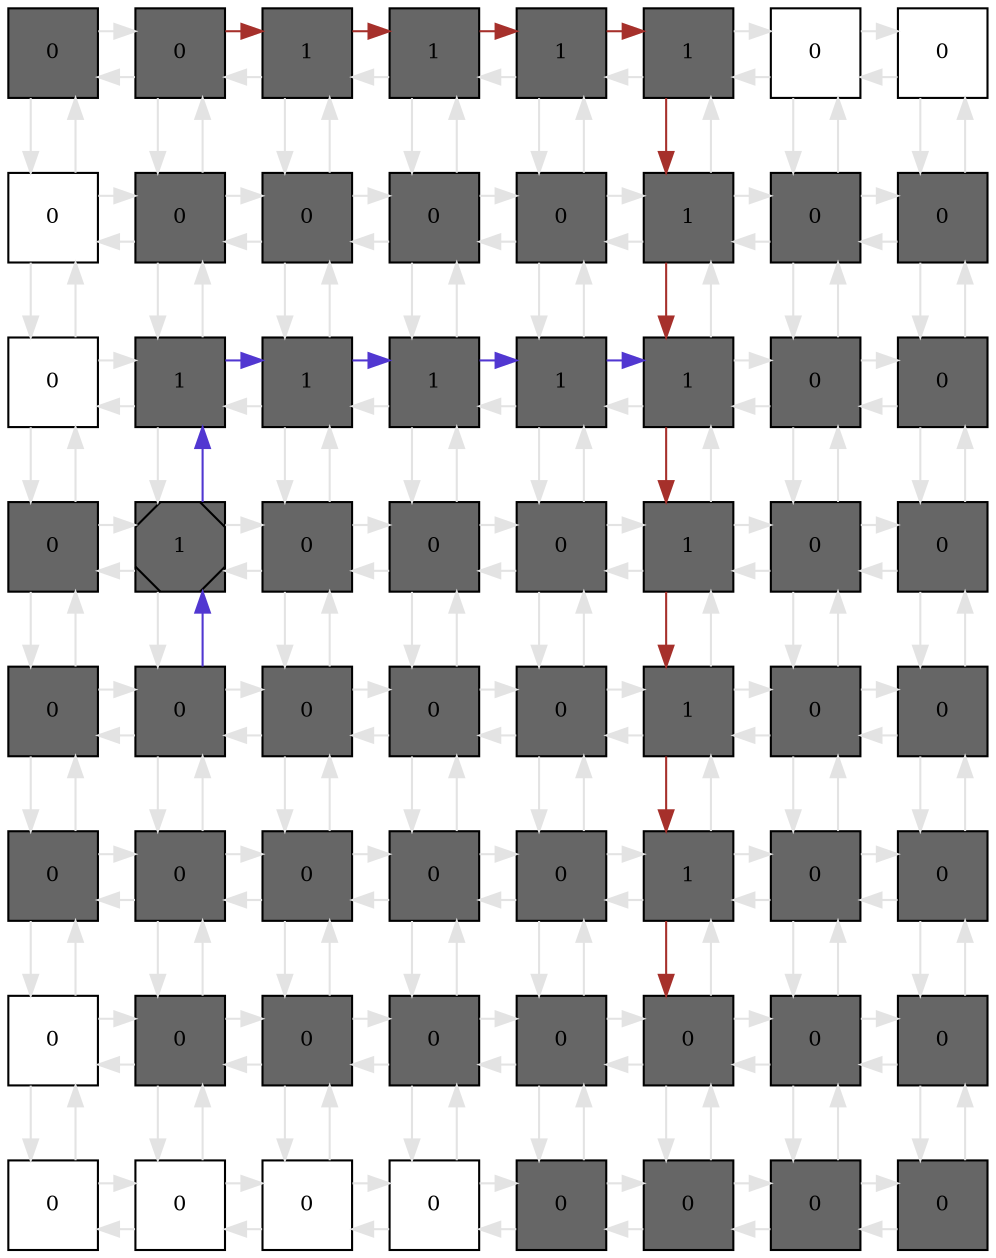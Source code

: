 digraph layout  {
rankdir=TB;
splines=ortho;
node [fixedsize=false, style=filled, width="0.6"];
edge [constraint=false];
0 [fillcolor="#666666", fontsize=10, label=0, shape=square, tooltip="name:  TGFBR_stimulus ,\nin_degree: 2,\nout_degree: 2"];
1 [fillcolor="#666666", fontsize=10, label=0, shape=square, tooltip="name:  TGFBR ,\nin_degree: 3,\nout_degree: 3"];
2 [fillcolor="#666666", fontsize=10, label=1, shape=square, tooltip="name:  SMAD ,\nin_degree: 3,\nout_degree: 3"];
3 [fillcolor="#666666", fontsize=10, label=1, shape=square, tooltip="name:  DNA_damage ,\nin_degree: 3,\nout_degree: 3"];
4 [fillcolor="#666666", fontsize=10, label=1, shape=square, tooltip="name:  notMDM2 ,\nin_degree: 3,\nout_degree: 3"];
5 [fillcolor="#666666", fontsize=10, label=1, shape=square, tooltip="name:  p14 ,\nin_degree: 3,\nout_degree: 3"];
6 [fillcolor="#FFFFFF", fontsize=10, label=0, shape=square, tooltip="name: None,\nin_degree: 3,\nout_degree: 3"];
7 [fillcolor="#FFFFFF", fontsize=10, label=0, shape=square, tooltip="name: None,\nin_degree: 2,\nout_degree: 2"];
8 [fillcolor="#FFFFFF", fontsize=10, label=0, shape=square, tooltip="name: None,\nin_degree: 3,\nout_degree: 3"];
9 [fillcolor="#666666", fontsize=10, label=0, shape=square, tooltip="name:  TAK1 ,\nin_degree: 4,\nout_degree: 4"];
10 [fillcolor="#666666", fontsize=10, label=0, shape=square, tooltip="name:  GADD45 ,\nin_degree: 4,\nout_degree: 4"];
11 [fillcolor="#666666", fontsize=10, label=0, shape=square, tooltip="name:  ATM ,\nin_degree: 4,\nout_degree: 4"];
12 [fillcolor="#666666", fontsize=10, label=0, shape=square, tooltip="name:  p53 ,\nin_degree: 4,\nout_degree: 4"];
13 [fillcolor="#666666", fontsize=10, label=1, shape=square, tooltip="name:  MDM2 ,\nin_degree: 4,\nout_degree: 4"];
14 [fillcolor="#666666", fontsize=10, label=0, shape=square, tooltip="name:  PTEN ,\nin_degree: 4,\nout_degree: 4"];
15 [fillcolor="#666666", fontsize=10, label=0, shape=square, tooltip="name:  Growth_Arrest ,\nin_degree: 3,\nout_degree: 3"];
16 [fillcolor="#FFFFFF", fontsize=10, label=0, shape=square, tooltip="name: None,\nin_degree: 3,\nout_degree: 3"];
17 [fillcolor="#666666", fontsize=10, label=1, shape=square, tooltip="name:  MTK1 ,\nin_degree: 4,\nout_degree: 4"];
18 [fillcolor="#666666", fontsize=10, label=1, shape=square, tooltip="name:  TAOK ,\nin_degree: 4,\nout_degree: 4"];
19 [fillcolor="#666666", fontsize=10, label=1, shape=square, tooltip="name:  BCL2 ,\nin_degree: 4,\nout_degree: 4"];
20 [fillcolor="#666666", fontsize=10, label=1, shape=square, tooltip="name:  Apoptosis ,\nin_degree: 4,\nout_degree: 4"];
21 [fillcolor="#666666", fontsize=10, label=1, shape=square, tooltip="name:  FOXO3 ,\nin_degree: 4,\nout_degree: 4"];
22 [fillcolor="#666666", fontsize=10, label=0, shape=square, tooltip="name:  AKT ,\nin_degree: 4,\nout_degree: 4"];
23 [fillcolor="#666666", fontsize=10, label=0, shape=square, tooltip="name:  p21 ,\nin_degree: 3,\nout_degree: 3"];
24 [fillcolor="#666666", fontsize=10, label=0, shape=square, tooltip="name:  MAX ,\nin_degree: 3,\nout_degree: 3"];
25 [fillcolor="#666666", fontsize=10, label=1, shape=Msquare, tooltip="name:  p38 ,\nin_degree: 4,\nout_degree: 4"];
26 [fillcolor="#666666", fontsize=10, label=0, shape=square, tooltip="name:  ATF2 ,\nin_degree: 4,\nout_degree: 4"];
27 [fillcolor="#666666", fontsize=10, label=0, shape=square, tooltip="name:  CREB ,\nin_degree: 4,\nout_degree: 4"];
28 [fillcolor="#666666", fontsize=10, label=0, shape=square, tooltip="name:  MSK ,\nin_degree: 4,\nout_degree: 4"];
29 [fillcolor="#666666", fontsize=10, label=1, shape=square, tooltip="name:  MYC ,\nin_degree: 4,\nout_degree: 4"];
30 [fillcolor="#666666", fontsize=10, label=0, shape=square, tooltip="name:  PDK1 ,\nin_degree: 4,\nout_degree: 4"];
31 [fillcolor="#666666", fontsize=10, label=0, shape=square, tooltip="name:  Proliferation ,\nin_degree: 3,\nout_degree: 3"];
32 [fillcolor="#666666", fontsize=10, label=0, shape=square, tooltip="name:  notDUSP1 ,\nin_degree: 3,\nout_degree: 3"];
33 [fillcolor="#666666", fontsize=10, label=0, shape=square, tooltip="name:  JNK ,\nin_degree: 4,\nout_degree: 4"];
34 [fillcolor="#666666", fontsize=10, label=0, shape=square, tooltip="name:  MAP3K1_3 ,\nin_degree: 4,\nout_degree: 4"];
35 [fillcolor="#666666", fontsize=10, label=0, shape=square, tooltip="name:  DUSP1 ,\nin_degree: 4,\nout_degree: 4"];
36 [fillcolor="#666666", fontsize=10, label=0, shape=square, tooltip="name:  RAS ,\nin_degree: 4,\nout_degree: 4"];
37 [fillcolor="#666666", fontsize=10, label=1, shape=square, tooltip="name:  PI3K ,\nin_degree: 4,\nout_degree: 4"];
38 [fillcolor="#666666", fontsize=10, label=0, shape=square, tooltip="name:  RAF ,\nin_degree: 4,\nout_degree: 4"];
39 [fillcolor="#666666", fontsize=10, label=0, shape=square, tooltip="name:  p70 ,\nin_degree: 3,\nout_degree: 3"];
40 [fillcolor="#666666", fontsize=10, label=0, shape=square, tooltip="name:  PPP2CA ,\nin_degree: 3,\nout_degree: 3"];
41 [fillcolor="#666666", fontsize=10, label=0, shape=square, tooltip="name:  ELK1 ,\nin_degree: 4,\nout_degree: 4"];
42 [fillcolor="#666666", fontsize=10, label=0, shape=square, tooltip="name:  MEK1_2 ,\nin_degree: 4,\nout_degree: 4"];
43 [fillcolor="#666666", fontsize=10, label=0, shape=square, tooltip="name:  FOS ,\nin_degree: 4,\nout_degree: 4"];
44 [fillcolor="#666666", fontsize=10, label=0, shape=square, tooltip="name:  ERK ,\nin_degree: 4,\nout_degree: 4"];
45 [fillcolor="#666666", fontsize=10, label=1, shape=square, tooltip="name:  GAB1 ,\nin_degree: 4,\nout_degree: 4"];
46 [fillcolor="#666666", fontsize=10, label=0, shape=square, tooltip="name:  PKC ,\nin_degree: 4,\nout_degree: 4"];
47 [fillcolor="#666666", fontsize=10, label=0, shape=square, tooltip="name:  PLCG ,\nin_degree: 3,\nout_degree: 3"];
48 [fillcolor="#FFFFFF", fontsize=10, label=0, shape=square, tooltip="name: None,\nin_degree: 3,\nout_degree: 3"];
49 [fillcolor="#666666", fontsize=10, label=0, shape=square, tooltip="name:  JUN ,\nin_degree: 4,\nout_degree: 4"];
50 [fillcolor="#666666", fontsize=10, label=0, shape=square, tooltip="name:  AP1 ,\nin_degree: 4,\nout_degree: 4"];
51 [fillcolor="#666666", fontsize=10, label=0, shape=square, tooltip="name:  RSK ,\nin_degree: 4,\nout_degree: 4"];
52 [fillcolor="#666666", fontsize=10, label=0, shape=square, tooltip="name:  SOS ,\nin_degree: 4,\nout_degree: 4"];
53 [fillcolor="#666666", fontsize=10, label=0, shape=square, tooltip="name:  GRB2 ,\nin_degree: 4,\nout_degree: 4"];
54 [fillcolor="#666666", fontsize=10, label=0, shape=square, tooltip="name:  EGFR ,\nin_degree: 4,\nout_degree: 4"];
55 [fillcolor="#666666", fontsize=10, label=0, shape=square, tooltip="name:  EGFR_stimulus ,\nin_degree: 3,\nout_degree: 3"];
56 [fillcolor="#FFFFFF", fontsize=10, label=0, shape=square, tooltip="name: None,\nin_degree: 2,\nout_degree: 2"];
57 [fillcolor="#FFFFFF", fontsize=10, label=0, shape=square, tooltip="name: None,\nin_degree: 3,\nout_degree: 3"];
58 [fillcolor="#FFFFFF", fontsize=10, label=0, shape=square, tooltip="name: None,\nin_degree: 3,\nout_degree: 3"];
59 [fillcolor="#FFFFFF", fontsize=10, label=0, shape=square, tooltip="name: None,\nin_degree: 3,\nout_degree: 3"];
60 [fillcolor="#666666", fontsize=10, label=0, shape=square, tooltip="name:  SPRY ,\nin_degree: 3,\nout_degree: 3"];
61 [fillcolor="#666666", fontsize=10, label=0, shape=square, tooltip="name:  FRS2 ,\nin_degree: 3,\nout_degree: 3"];
62 [fillcolor="#666666", fontsize=10, label=0, shape=square, tooltip="name:  FGFR3 ,\nin_degree: 3,\nout_degree: 3"];
63 [fillcolor="#666666", fontsize=10, label=0, shape=square, tooltip="name:  FGFR3_stimulus ,\nin_degree: 2,\nout_degree: 2"];
0 -> 1  [color=grey89, style="penwidth(0.1)", tooltip=" ", weight=1];
0 -> 8  [color=grey89, style="penwidth(0.1)", tooltip=" ", weight=1];
1 -> 0  [color=grey89, style="penwidth(0.1)", tooltip=" ", weight=1];
1 -> 2  [color="#A6302B", style="penwidth(0.1)", tooltip="1( TGFBR ) to 53( GRB2 )", weight=1];
1 -> 9  [color=grey89, style="penwidth(0.1)", tooltip=" ", weight=1];
2 -> 1  [color=grey89, style="penwidth(0.1)", tooltip=" ", weight=1];
2 -> 3  [color="#A6302B", style="penwidth(0.1)", tooltip="1( TGFBR ) to 53( GRB2 )", weight=1];
2 -> 10  [color=grey89, style="penwidth(0.1)", tooltip=" ", weight=1];
3 -> 2  [color=grey89, style="penwidth(0.1)", tooltip=" ", weight=1];
3 -> 4  [color="#A6302B", style="penwidth(0.1)", tooltip="1( TGFBR ) to 53( GRB2 )", weight=1];
3 -> 11  [color=grey89, style="penwidth(0.1)", tooltip=" ", weight=1];
4 -> 3  [color=grey89, style="penwidth(0.1)", tooltip=" ", weight=1];
4 -> 5  [color="#A6302B", style="penwidth(0.1)", tooltip="1( TGFBR ) to 53( GRB2 )", weight=1];
4 -> 12  [color=grey89, style="penwidth(0.1)", tooltip=" ", weight=1];
5 -> 4  [color=grey89, style="penwidth(0.1)", tooltip=" ", weight=1];
5 -> 6  [color=grey89, style="penwidth(0.1)", tooltip=" ", weight=1];
5 -> 13  [color="#A6302B", style="penwidth(0.1)", tooltip="1( TGFBR ) to 53( GRB2 )", weight=1];
6 -> 5  [color=grey89, style="penwidth(0.1)", tooltip=" ", weight=1];
6 -> 7  [color=grey89, style="penwidth(0.1)", tooltip=" ", weight=1];
6 -> 14  [color=grey89, style="penwidth(0.1)", tooltip=" ", weight=1];
7 -> 6  [color=grey89, style="penwidth(0.1)", tooltip=" ", weight=1];
7 -> 15  [color=grey89, style="penwidth(0.1)", tooltip=" ", weight=1];
8 -> 0  [color=grey89, style="penwidth(0.1)", tooltip=" ", weight=1];
8 -> 9  [color=grey89, style="penwidth(0.1)", tooltip=" ", weight=1];
8 -> 16  [color=grey89, style="penwidth(0.1)", tooltip=" ", weight=1];
9 -> 1  [color=grey89, style="penwidth(0.1)", tooltip=" ", weight=1];
9 -> 8  [color=grey89, style="penwidth(0.1)", tooltip=" ", weight=1];
9 -> 10  [color=grey89, style="penwidth(0.1)", tooltip=" ", weight=1];
9 -> 17  [color=grey89, style="penwidth(0.1)", tooltip=" ", weight=1];
10 -> 2  [color=grey89, style="penwidth(0.1)", tooltip=" ", weight=1];
10 -> 9  [color=grey89, style="penwidth(0.1)", tooltip=" ", weight=1];
10 -> 11  [color=grey89, style="penwidth(0.1)", tooltip=" ", weight=1];
10 -> 18  [color=grey89, style="penwidth(0.1)", tooltip=" ", weight=1];
11 -> 3  [color=grey89, style="penwidth(0.1)", tooltip=" ", weight=1];
11 -> 10  [color=grey89, style="penwidth(0.1)", tooltip=" ", weight=1];
11 -> 12  [color=grey89, style="penwidth(0.1)", tooltip=" ", weight=1];
11 -> 19  [color=grey89, style="penwidth(0.1)", tooltip=" ", weight=1];
12 -> 4  [color=grey89, style="penwidth(0.1)", tooltip=" ", weight=1];
12 -> 11  [color=grey89, style="penwidth(0.1)", tooltip=" ", weight=1];
12 -> 13  [color=grey89, style="penwidth(0.1)", tooltip=" ", weight=1];
12 -> 20  [color=grey89, style="penwidth(0.1)", tooltip=" ", weight=1];
13 -> 5  [color=grey89, style="penwidth(0.1)", tooltip=" ", weight=1];
13 -> 12  [color=grey89, style="penwidth(0.1)", tooltip=" ", weight=1];
13 -> 14  [color=grey89, style="penwidth(0.1)", tooltip=" ", weight=1];
13 -> 21  [color="#A6302B", style="penwidth(0.1)", tooltip="1( TGFBR ) to 53( GRB2 )", weight=1];
14 -> 6  [color=grey89, style="penwidth(0.1)", tooltip=" ", weight=1];
14 -> 13  [color=grey89, style="penwidth(0.1)", tooltip=" ", weight=1];
14 -> 15  [color=grey89, style="penwidth(0.1)", tooltip=" ", weight=1];
14 -> 22  [color=grey89, style="penwidth(0.1)", tooltip=" ", weight=1];
15 -> 7  [color=grey89, style="penwidth(0.1)", tooltip=" ", weight=1];
15 -> 14  [color=grey89, style="penwidth(0.1)", tooltip=" ", weight=1];
15 -> 23  [color=grey89, style="penwidth(0.1)", tooltip=" ", weight=1];
16 -> 8  [color=grey89, style="penwidth(0.1)", tooltip=" ", weight=1];
16 -> 17  [color=grey89, style="penwidth(0.1)", tooltip=" ", weight=1];
16 -> 24  [color=grey89, style="penwidth(0.1)", tooltip=" ", weight=1];
17 -> 9  [color=grey89, style="penwidth(0.1)", tooltip=" ", weight=1];
17 -> 16  [color=grey89, style="penwidth(0.1)", tooltip=" ", weight=1];
17 -> 18  [color="#5137D1", style="penwidth(0.1)", tooltip="33( JNK ) to 21( FOXO3 )", weight=1];
17 -> 25  [color=grey89, style="penwidth(0.1)", tooltip=" ", weight=1];
18 -> 10  [color=grey89, style="penwidth(0.1)", tooltip=" ", weight=1];
18 -> 17  [color=grey89, style="penwidth(0.1)", tooltip=" ", weight=1];
18 -> 19  [color="#5137D1", style="penwidth(0.1)", tooltip="33( JNK ) to 21( FOXO3 )", weight=1];
18 -> 26  [color=grey89, style="penwidth(0.1)", tooltip=" ", weight=1];
19 -> 11  [color=grey89, style="penwidth(0.1)", tooltip=" ", weight=1];
19 -> 18  [color=grey89, style="penwidth(0.1)", tooltip=" ", weight=1];
19 -> 20  [color="#5137D1", style="penwidth(0.1)", tooltip="33( JNK ) to 21( FOXO3 )", weight=1];
19 -> 27  [color=grey89, style="penwidth(0.1)", tooltip=" ", weight=1];
20 -> 12  [color=grey89, style="penwidth(0.1)", tooltip=" ", weight=1];
20 -> 19  [color=grey89, style="penwidth(0.1)", tooltip=" ", weight=1];
20 -> 21  [color="#5137D1", style="penwidth(0.1)", tooltip="33( JNK ) to 21( FOXO3 )", weight=1];
20 -> 28  [color=grey89, style="penwidth(0.1)", tooltip=" ", weight=1];
21 -> 13  [color=grey89, style="penwidth(0.1)", tooltip=" ", weight=1];
21 -> 20  [color=grey89, style="penwidth(0.1)", tooltip=" ", weight=1];
21 -> 22  [color=grey89, style="penwidth(0.1)", tooltip=" ", weight=1];
21 -> 29  [color="#A6302B", style="penwidth(0.1)", tooltip="1( TGFBR ) to 53( GRB2 )", weight=1];
22 -> 14  [color=grey89, style="penwidth(0.1)", tooltip=" ", weight=1];
22 -> 21  [color=grey89, style="penwidth(0.1)", tooltip=" ", weight=1];
22 -> 23  [color=grey89, style="penwidth(0.1)", tooltip=" ", weight=1];
22 -> 30  [color=grey89, style="penwidth(0.1)", tooltip=" ", weight=1];
23 -> 15  [color=grey89, style="penwidth(0.1)", tooltip=" ", weight=1];
23 -> 22  [color=grey89, style="penwidth(0.1)", tooltip=" ", weight=1];
23 -> 31  [color=grey89, style="penwidth(0.1)", tooltip=" ", weight=1];
24 -> 16  [color=grey89, style="penwidth(0.1)", tooltip=" ", weight=1];
24 -> 25  [color=grey89, style="penwidth(0.1)", tooltip=" ", weight=1];
24 -> 32  [color=grey89, style="penwidth(0.1)", tooltip=" ", weight=1];
25 -> 17  [color="#5137D1", style="penwidth(0.1)", tooltip="33( JNK ) to 21( FOXO3 )", weight=1];
25 -> 24  [color=grey89, style="penwidth(0.1)", tooltip=" ", weight=1];
25 -> 26  [color=grey89, style="penwidth(0.1)", tooltip=" ", weight=1];
25 -> 33  [color=grey89, style="penwidth(0.1)", tooltip=" ", weight=1];
26 -> 18  [color=grey89, style="penwidth(0.1)", tooltip=" ", weight=1];
26 -> 25  [color=grey89, style="penwidth(0.1)", tooltip=" ", weight=1];
26 -> 27  [color=grey89, style="penwidth(0.1)", tooltip=" ", weight=1];
26 -> 34  [color=grey89, style="penwidth(0.1)", tooltip=" ", weight=1];
27 -> 19  [color=grey89, style="penwidth(0.1)", tooltip=" ", weight=1];
27 -> 26  [color=grey89, style="penwidth(0.1)", tooltip=" ", weight=1];
27 -> 28  [color=grey89, style="penwidth(0.1)", tooltip=" ", weight=1];
27 -> 35  [color=grey89, style="penwidth(0.1)", tooltip=" ", weight=1];
28 -> 20  [color=grey89, style="penwidth(0.1)", tooltip=" ", weight=1];
28 -> 27  [color=grey89, style="penwidth(0.1)", tooltip=" ", weight=1];
28 -> 29  [color=grey89, style="penwidth(0.1)", tooltip=" ", weight=1];
28 -> 36  [color=grey89, style="penwidth(0.1)", tooltip=" ", weight=1];
29 -> 21  [color=grey89, style="penwidth(0.1)", tooltip=" ", weight=1];
29 -> 28  [color=grey89, style="penwidth(0.1)", tooltip=" ", weight=1];
29 -> 30  [color=grey89, style="penwidth(0.1)", tooltip=" ", weight=1];
29 -> 37  [color="#A6302B", style="penwidth(0.1)", tooltip="1( TGFBR ) to 53( GRB2 )", weight=1];
30 -> 22  [color=grey89, style="penwidth(0.1)", tooltip=" ", weight=1];
30 -> 29  [color=grey89, style="penwidth(0.1)", tooltip=" ", weight=1];
30 -> 31  [color=grey89, style="penwidth(0.1)", tooltip=" ", weight=1];
30 -> 38  [color=grey89, style="penwidth(0.1)", tooltip=" ", weight=1];
31 -> 23  [color=grey89, style="penwidth(0.1)", tooltip=" ", weight=1];
31 -> 30  [color=grey89, style="penwidth(0.1)", tooltip=" ", weight=1];
31 -> 39  [color=grey89, style="penwidth(0.1)", tooltip=" ", weight=1];
32 -> 24  [color=grey89, style="penwidth(0.1)", tooltip=" ", weight=1];
32 -> 33  [color=grey89, style="penwidth(0.1)", tooltip=" ", weight=1];
32 -> 40  [color=grey89, style="penwidth(0.1)", tooltip=" ", weight=1];
33 -> 25  [color="#5137D1", style="penwidth(0.1)", tooltip="33( JNK ) to 21( FOXO3 )", weight=1];
33 -> 32  [color=grey89, style="penwidth(0.1)", tooltip=" ", weight=1];
33 -> 34  [color=grey89, style="penwidth(0.1)", tooltip=" ", weight=1];
33 -> 41  [color=grey89, style="penwidth(0.1)", tooltip=" ", weight=1];
34 -> 26  [color=grey89, style="penwidth(0.1)", tooltip=" ", weight=1];
34 -> 33  [color=grey89, style="penwidth(0.1)", tooltip=" ", weight=1];
34 -> 35  [color=grey89, style="penwidth(0.1)", tooltip=" ", weight=1];
34 -> 42  [color=grey89, style="penwidth(0.1)", tooltip=" ", weight=1];
35 -> 27  [color=grey89, style="penwidth(0.1)", tooltip=" ", weight=1];
35 -> 34  [color=grey89, style="penwidth(0.1)", tooltip=" ", weight=1];
35 -> 36  [color=grey89, style="penwidth(0.1)", tooltip=" ", weight=1];
35 -> 43  [color=grey89, style="penwidth(0.1)", tooltip=" ", weight=1];
36 -> 28  [color=grey89, style="penwidth(0.1)", tooltip=" ", weight=1];
36 -> 35  [color=grey89, style="penwidth(0.1)", tooltip=" ", weight=1];
36 -> 37  [color=grey89, style="penwidth(0.1)", tooltip=" ", weight=1];
36 -> 44  [color=grey89, style="penwidth(0.1)", tooltip=" ", weight=1];
37 -> 29  [color=grey89, style="penwidth(0.1)", tooltip=" ", weight=1];
37 -> 36  [color=grey89, style="penwidth(0.1)", tooltip=" ", weight=1];
37 -> 38  [color=grey89, style="penwidth(0.1)", tooltip=" ", weight=1];
37 -> 45  [color="#A6302B", style="penwidth(0.1)", tooltip="1( TGFBR ) to 53( GRB2 )", weight=1];
38 -> 30  [color=grey89, style="penwidth(0.1)", tooltip=" ", weight=1];
38 -> 37  [color=grey89, style="penwidth(0.1)", tooltip=" ", weight=1];
38 -> 39  [color=grey89, style="penwidth(0.1)", tooltip=" ", weight=1];
38 -> 46  [color=grey89, style="penwidth(0.1)", tooltip=" ", weight=1];
39 -> 31  [color=grey89, style="penwidth(0.1)", tooltip=" ", weight=1];
39 -> 38  [color=grey89, style="penwidth(0.1)", tooltip=" ", weight=1];
39 -> 47  [color=grey89, style="penwidth(0.1)", tooltip=" ", weight=1];
40 -> 32  [color=grey89, style="penwidth(0.1)", tooltip=" ", weight=1];
40 -> 41  [color=grey89, style="penwidth(0.1)", tooltip=" ", weight=1];
40 -> 48  [color=grey89, style="penwidth(0.1)", tooltip=" ", weight=1];
41 -> 33  [color=grey89, style="penwidth(0.1)", tooltip=" ", weight=1];
41 -> 40  [color=grey89, style="penwidth(0.1)", tooltip=" ", weight=1];
41 -> 42  [color=grey89, style="penwidth(0.1)", tooltip=" ", weight=1];
41 -> 49  [color=grey89, style="penwidth(0.1)", tooltip=" ", weight=1];
42 -> 34  [color=grey89, style="penwidth(0.1)", tooltip=" ", weight=1];
42 -> 41  [color=grey89, style="penwidth(0.1)", tooltip=" ", weight=1];
42 -> 43  [color=grey89, style="penwidth(0.1)", tooltip=" ", weight=1];
42 -> 50  [color=grey89, style="penwidth(0.1)", tooltip=" ", weight=1];
43 -> 35  [color=grey89, style="penwidth(0.1)", tooltip=" ", weight=1];
43 -> 42  [color=grey89, style="penwidth(0.1)", tooltip=" ", weight=1];
43 -> 44  [color=grey89, style="penwidth(0.1)", tooltip=" ", weight=1];
43 -> 51  [color=grey89, style="penwidth(0.1)", tooltip=" ", weight=1];
44 -> 36  [color=grey89, style="penwidth(0.1)", tooltip=" ", weight=1];
44 -> 43  [color=grey89, style="penwidth(0.1)", tooltip=" ", weight=1];
44 -> 45  [color=grey89, style="penwidth(0.1)", tooltip=" ", weight=1];
44 -> 52  [color=grey89, style="penwidth(0.1)", tooltip=" ", weight=1];
45 -> 37  [color=grey89, style="penwidth(0.1)", tooltip=" ", weight=1];
45 -> 44  [color=grey89, style="penwidth(0.1)", tooltip=" ", weight=1];
45 -> 46  [color=grey89, style="penwidth(0.1)", tooltip=" ", weight=1];
45 -> 53  [color="#A6302B", style="penwidth(0.1)", tooltip="1( TGFBR ) to 53( GRB2 )", weight=1];
46 -> 38  [color=grey89, style="penwidth(0.1)", tooltip=" ", weight=1];
46 -> 45  [color=grey89, style="penwidth(0.1)", tooltip=" ", weight=1];
46 -> 47  [color=grey89, style="penwidth(0.1)", tooltip=" ", weight=1];
46 -> 54  [color=grey89, style="penwidth(0.1)", tooltip=" ", weight=1];
47 -> 39  [color=grey89, style="penwidth(0.1)", tooltip=" ", weight=1];
47 -> 46  [color=grey89, style="penwidth(0.1)", tooltip=" ", weight=1];
47 -> 55  [color=grey89, style="penwidth(0.1)", tooltip=" ", weight=1];
48 -> 40  [color=grey89, style="penwidth(0.1)", tooltip=" ", weight=1];
48 -> 49  [color=grey89, style="penwidth(0.1)", tooltip=" ", weight=1];
48 -> 56  [color=grey89, style="penwidth(0.1)", tooltip=" ", weight=1];
49 -> 41  [color=grey89, style="penwidth(0.1)", tooltip=" ", weight=1];
49 -> 48  [color=grey89, style="penwidth(0.1)", tooltip=" ", weight=1];
49 -> 50  [color=grey89, style="penwidth(0.1)", tooltip=" ", weight=1];
49 -> 57  [color=grey89, style="penwidth(0.1)", tooltip=" ", weight=1];
50 -> 42  [color=grey89, style="penwidth(0.1)", tooltip=" ", weight=1];
50 -> 49  [color=grey89, style="penwidth(0.1)", tooltip=" ", weight=1];
50 -> 51  [color=grey89, style="penwidth(0.1)", tooltip=" ", weight=1];
50 -> 58  [color=grey89, style="penwidth(0.1)", tooltip=" ", weight=1];
51 -> 43  [color=grey89, style="penwidth(0.1)", tooltip=" ", weight=1];
51 -> 50  [color=grey89, style="penwidth(0.1)", tooltip=" ", weight=1];
51 -> 52  [color=grey89, style="penwidth(0.1)", tooltip=" ", weight=1];
51 -> 59  [color=grey89, style="penwidth(0.1)", tooltip=" ", weight=1];
52 -> 44  [color=grey89, style="penwidth(0.1)", tooltip=" ", weight=1];
52 -> 51  [color=grey89, style="penwidth(0.1)", tooltip=" ", weight=1];
52 -> 53  [color=grey89, style="penwidth(0.1)", tooltip=" ", weight=1];
52 -> 60  [color=grey89, style="penwidth(0.1)", tooltip=" ", weight=1];
53 -> 45  [color=grey89, style="penwidth(0.1)", tooltip=" ", weight=1];
53 -> 52  [color=grey89, style="penwidth(0.1)", tooltip=" ", weight=1];
53 -> 54  [color=grey89, style="penwidth(0.1)", tooltip=" ", weight=1];
53 -> 61  [color=grey89, style="penwidth(0.1)", tooltip=" ", weight=1];
54 -> 46  [color=grey89, style="penwidth(0.1)", tooltip=" ", weight=1];
54 -> 53  [color=grey89, style="penwidth(0.1)", tooltip=" ", weight=1];
54 -> 55  [color=grey89, style="penwidth(0.1)", tooltip=" ", weight=1];
54 -> 62  [color=grey89, style="penwidth(0.1)", tooltip=" ", weight=1];
55 -> 47  [color=grey89, style="penwidth(0.1)", tooltip=" ", weight=1];
55 -> 54  [color=grey89, style="penwidth(0.1)", tooltip=" ", weight=1];
55 -> 63  [color=grey89, style="penwidth(0.1)", tooltip=" ", weight=1];
56 -> 48  [color=grey89, style="penwidth(0.1)", tooltip=" ", weight=1];
56 -> 57  [color=grey89, style="penwidth(0.1)", tooltip=" ", weight=1];
57 -> 49  [color=grey89, style="penwidth(0.1)", tooltip=" ", weight=1];
57 -> 56  [color=grey89, style="penwidth(0.1)", tooltip=" ", weight=1];
57 -> 58  [color=grey89, style="penwidth(0.1)", tooltip=" ", weight=1];
58 -> 50  [color=grey89, style="penwidth(0.1)", tooltip=" ", weight=1];
58 -> 57  [color=grey89, style="penwidth(0.1)", tooltip=" ", weight=1];
58 -> 59  [color=grey89, style="penwidth(0.1)", tooltip=" ", weight=1];
59 -> 51  [color=grey89, style="penwidth(0.1)", tooltip=" ", weight=1];
59 -> 58  [color=grey89, style="penwidth(0.1)", tooltip=" ", weight=1];
59 -> 60  [color=grey89, style="penwidth(0.1)", tooltip=" ", weight=1];
60 -> 52  [color=grey89, style="penwidth(0.1)", tooltip=" ", weight=1];
60 -> 59  [color=grey89, style="penwidth(0.1)", tooltip=" ", weight=1];
60 -> 61  [color=grey89, style="penwidth(0.1)", tooltip=" ", weight=1];
61 -> 53  [color=grey89, style="penwidth(0.1)", tooltip=" ", weight=1];
61 -> 60  [color=grey89, style="penwidth(0.1)", tooltip=" ", weight=1];
61 -> 62  [color=grey89, style="penwidth(0.1)", tooltip=" ", weight=1];
62 -> 54  [color=grey89, style="penwidth(0.1)", tooltip=" ", weight=1];
62 -> 61  [color=grey89, style="penwidth(0.1)", tooltip=" ", weight=1];
62 -> 63  [color=grey89, style="penwidth(0.1)", tooltip=" ", weight=1];
63 -> 55  [color=grey89, style="penwidth(0.1)", tooltip=" ", weight=1];
63 -> 62  [color=grey89, style="penwidth(0.1)", tooltip=" ", weight=1];
edge [constraint=true, style=invis];

0 -> 8 -> 16 -> 24 -> 32 -> 40 -> 48 -> 56;
1 -> 9 -> 17 -> 25 -> 33 -> 41 -> 49 -> 57;
2 -> 10 -> 18 -> 26 -> 34 -> 42 -> 50 -> 58;
3 -> 11 -> 19 -> 27 -> 35 -> 43 -> 51 -> 59;
4 -> 12 -> 20 -> 28 -> 36 -> 44 -> 52 -> 60;
5 -> 13 -> 21 -> 29 -> 37 -> 45 -> 53 -> 61;
6 -> 14 -> 22 -> 30 -> 38 -> 46 -> 54 -> 62;
7 -> 15 -> 23 -> 31 -> 39 -> 47 -> 55 -> 63;
rank = same {0 -> 1 -> 2 -> 3 -> 4 -> 5 -> 6 -> 7};
rank = same {8 -> 9 -> 10 -> 11 -> 12 -> 13 -> 14 -> 15};
rank = same {16 -> 17 -> 18 -> 19 -> 20 -> 21 -> 22 -> 23};
rank = same {24 -> 25 -> 26 -> 27 -> 28 -> 29 -> 30 -> 31};
rank = same {32 -> 33 -> 34 -> 35 -> 36 -> 37 -> 38 -> 39};
rank = same {40 -> 41 -> 42 -> 43 -> 44 -> 45 -> 46 -> 47};
rank = same {48 -> 49 -> 50 -> 51 -> 52 -> 53 -> 54 -> 55};
rank = same {56 -> 57 -> 58 -> 59 -> 60 -> 61 -> 62 -> 63};
}